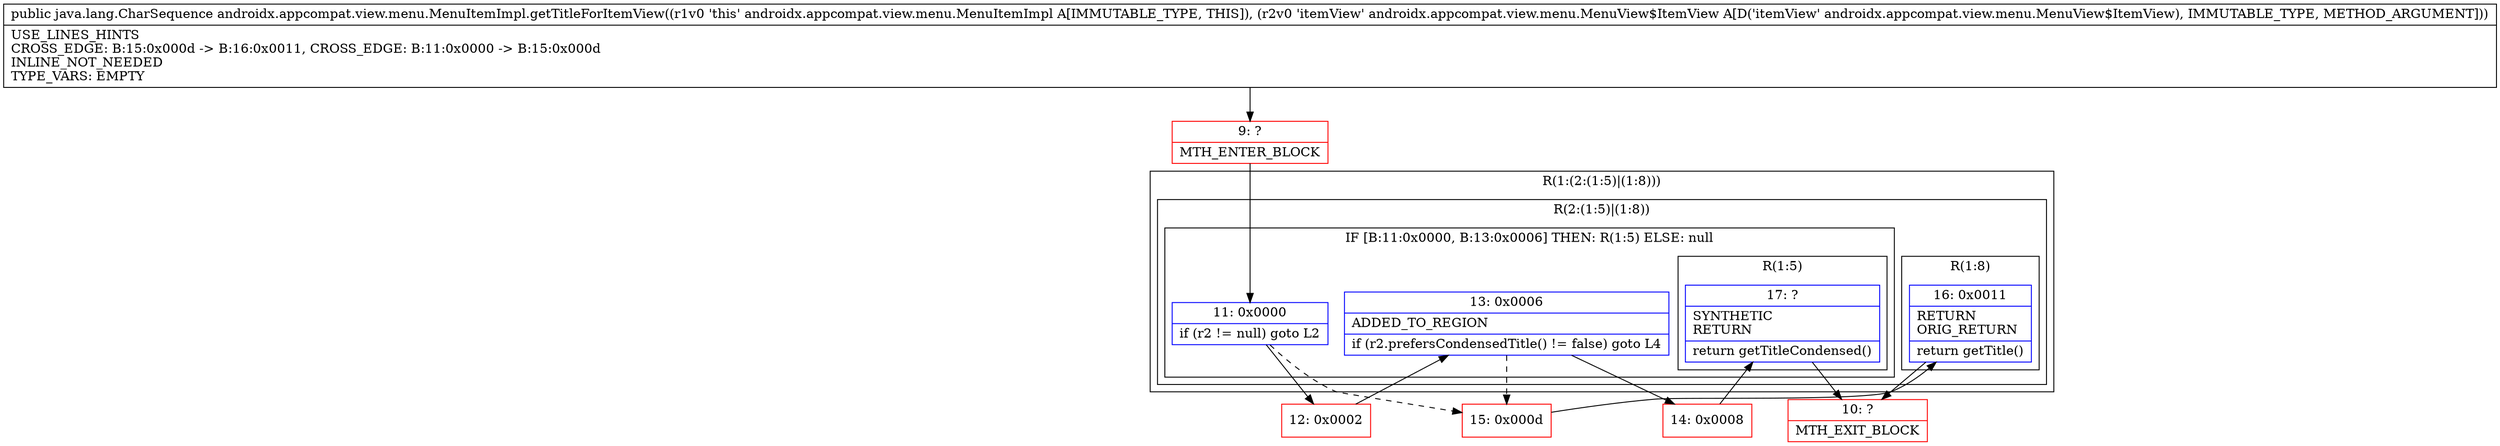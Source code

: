 digraph "CFG forandroidx.appcompat.view.menu.MenuItemImpl.getTitleForItemView(Landroidx\/appcompat\/view\/menu\/MenuView$ItemView;)Ljava\/lang\/CharSequence;" {
subgraph cluster_Region_1444877766 {
label = "R(1:(2:(1:5)|(1:8)))";
node [shape=record,color=blue];
subgraph cluster_Region_1333576415 {
label = "R(2:(1:5)|(1:8))";
node [shape=record,color=blue];
subgraph cluster_IfRegion_1229754225 {
label = "IF [B:11:0x0000, B:13:0x0006] THEN: R(1:5) ELSE: null";
node [shape=record,color=blue];
Node_11 [shape=record,label="{11\:\ 0x0000|if (r2 != null) goto L2\l}"];
Node_13 [shape=record,label="{13\:\ 0x0006|ADDED_TO_REGION\l|if (r2.prefersCondensedTitle() != false) goto L4\l}"];
subgraph cluster_Region_79080244 {
label = "R(1:5)";
node [shape=record,color=blue];
Node_17 [shape=record,label="{17\:\ ?|SYNTHETIC\lRETURN\l|return getTitleCondensed()\l}"];
}
}
subgraph cluster_Region_715730753 {
label = "R(1:8)";
node [shape=record,color=blue];
Node_16 [shape=record,label="{16\:\ 0x0011|RETURN\lORIG_RETURN\l|return getTitle()\l}"];
}
}
}
Node_9 [shape=record,color=red,label="{9\:\ ?|MTH_ENTER_BLOCK\l}"];
Node_12 [shape=record,color=red,label="{12\:\ 0x0002}"];
Node_14 [shape=record,color=red,label="{14\:\ 0x0008}"];
Node_10 [shape=record,color=red,label="{10\:\ ?|MTH_EXIT_BLOCK\l}"];
Node_15 [shape=record,color=red,label="{15\:\ 0x000d}"];
MethodNode[shape=record,label="{public java.lang.CharSequence androidx.appcompat.view.menu.MenuItemImpl.getTitleForItemView((r1v0 'this' androidx.appcompat.view.menu.MenuItemImpl A[IMMUTABLE_TYPE, THIS]), (r2v0 'itemView' androidx.appcompat.view.menu.MenuView$ItemView A[D('itemView' androidx.appcompat.view.menu.MenuView$ItemView), IMMUTABLE_TYPE, METHOD_ARGUMENT]))  | USE_LINES_HINTS\lCROSS_EDGE: B:15:0x000d \-\> B:16:0x0011, CROSS_EDGE: B:11:0x0000 \-\> B:15:0x000d\lINLINE_NOT_NEEDED\lTYPE_VARS: EMPTY\l}"];
MethodNode -> Node_9;Node_11 -> Node_12;
Node_11 -> Node_15[style=dashed];
Node_13 -> Node_14;
Node_13 -> Node_15[style=dashed];
Node_17 -> Node_10;
Node_16 -> Node_10;
Node_9 -> Node_11;
Node_12 -> Node_13;
Node_14 -> Node_17;
Node_15 -> Node_16;
}

